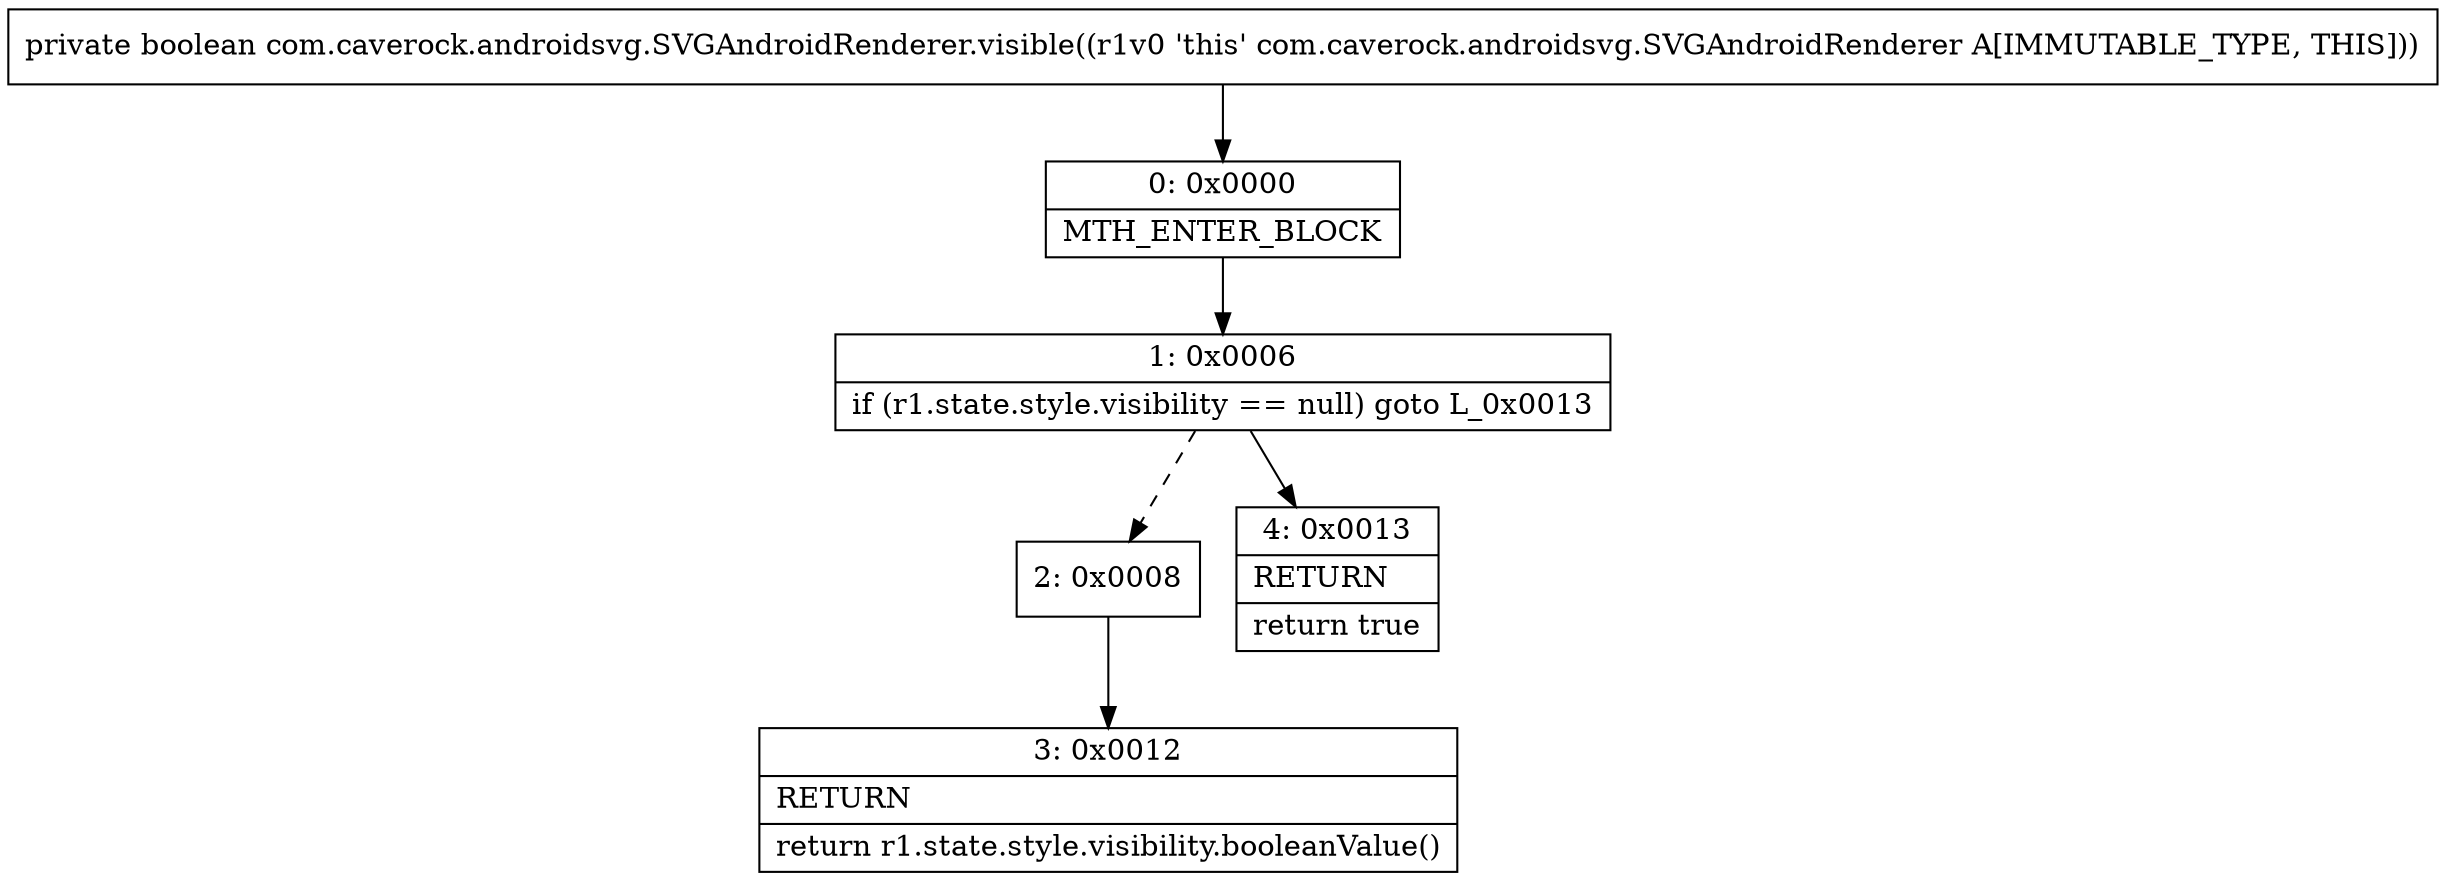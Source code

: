 digraph "CFG forcom.caverock.androidsvg.SVGAndroidRenderer.visible()Z" {
Node_0 [shape=record,label="{0\:\ 0x0000|MTH_ENTER_BLOCK\l}"];
Node_1 [shape=record,label="{1\:\ 0x0006|if (r1.state.style.visibility == null) goto L_0x0013\l}"];
Node_2 [shape=record,label="{2\:\ 0x0008}"];
Node_3 [shape=record,label="{3\:\ 0x0012|RETURN\l|return r1.state.style.visibility.booleanValue()\l}"];
Node_4 [shape=record,label="{4\:\ 0x0013|RETURN\l|return true\l}"];
MethodNode[shape=record,label="{private boolean com.caverock.androidsvg.SVGAndroidRenderer.visible((r1v0 'this' com.caverock.androidsvg.SVGAndroidRenderer A[IMMUTABLE_TYPE, THIS])) }"];
MethodNode -> Node_0;
Node_0 -> Node_1;
Node_1 -> Node_2[style=dashed];
Node_1 -> Node_4;
Node_2 -> Node_3;
}


